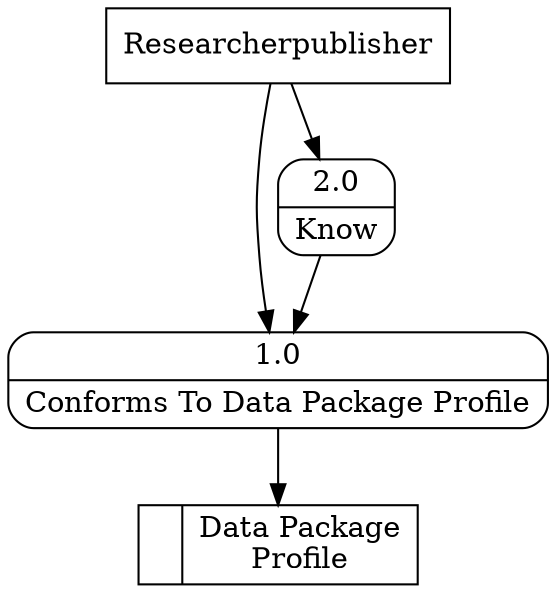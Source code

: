digraph dfd2{ 
node[shape=record]
200 [label="<f0>  |<f1> Data Package\nProfile " ];
201 [label="Researcherpublisher" shape=box];
202 [label="{<f0> 1.0|<f1> Conforms To Data Package Profile }" shape=Mrecord];
203 [label="{<f0> 2.0|<f1> Know }" shape=Mrecord];
201 -> 202
201 -> 203
202 -> 200
203 -> 202
}